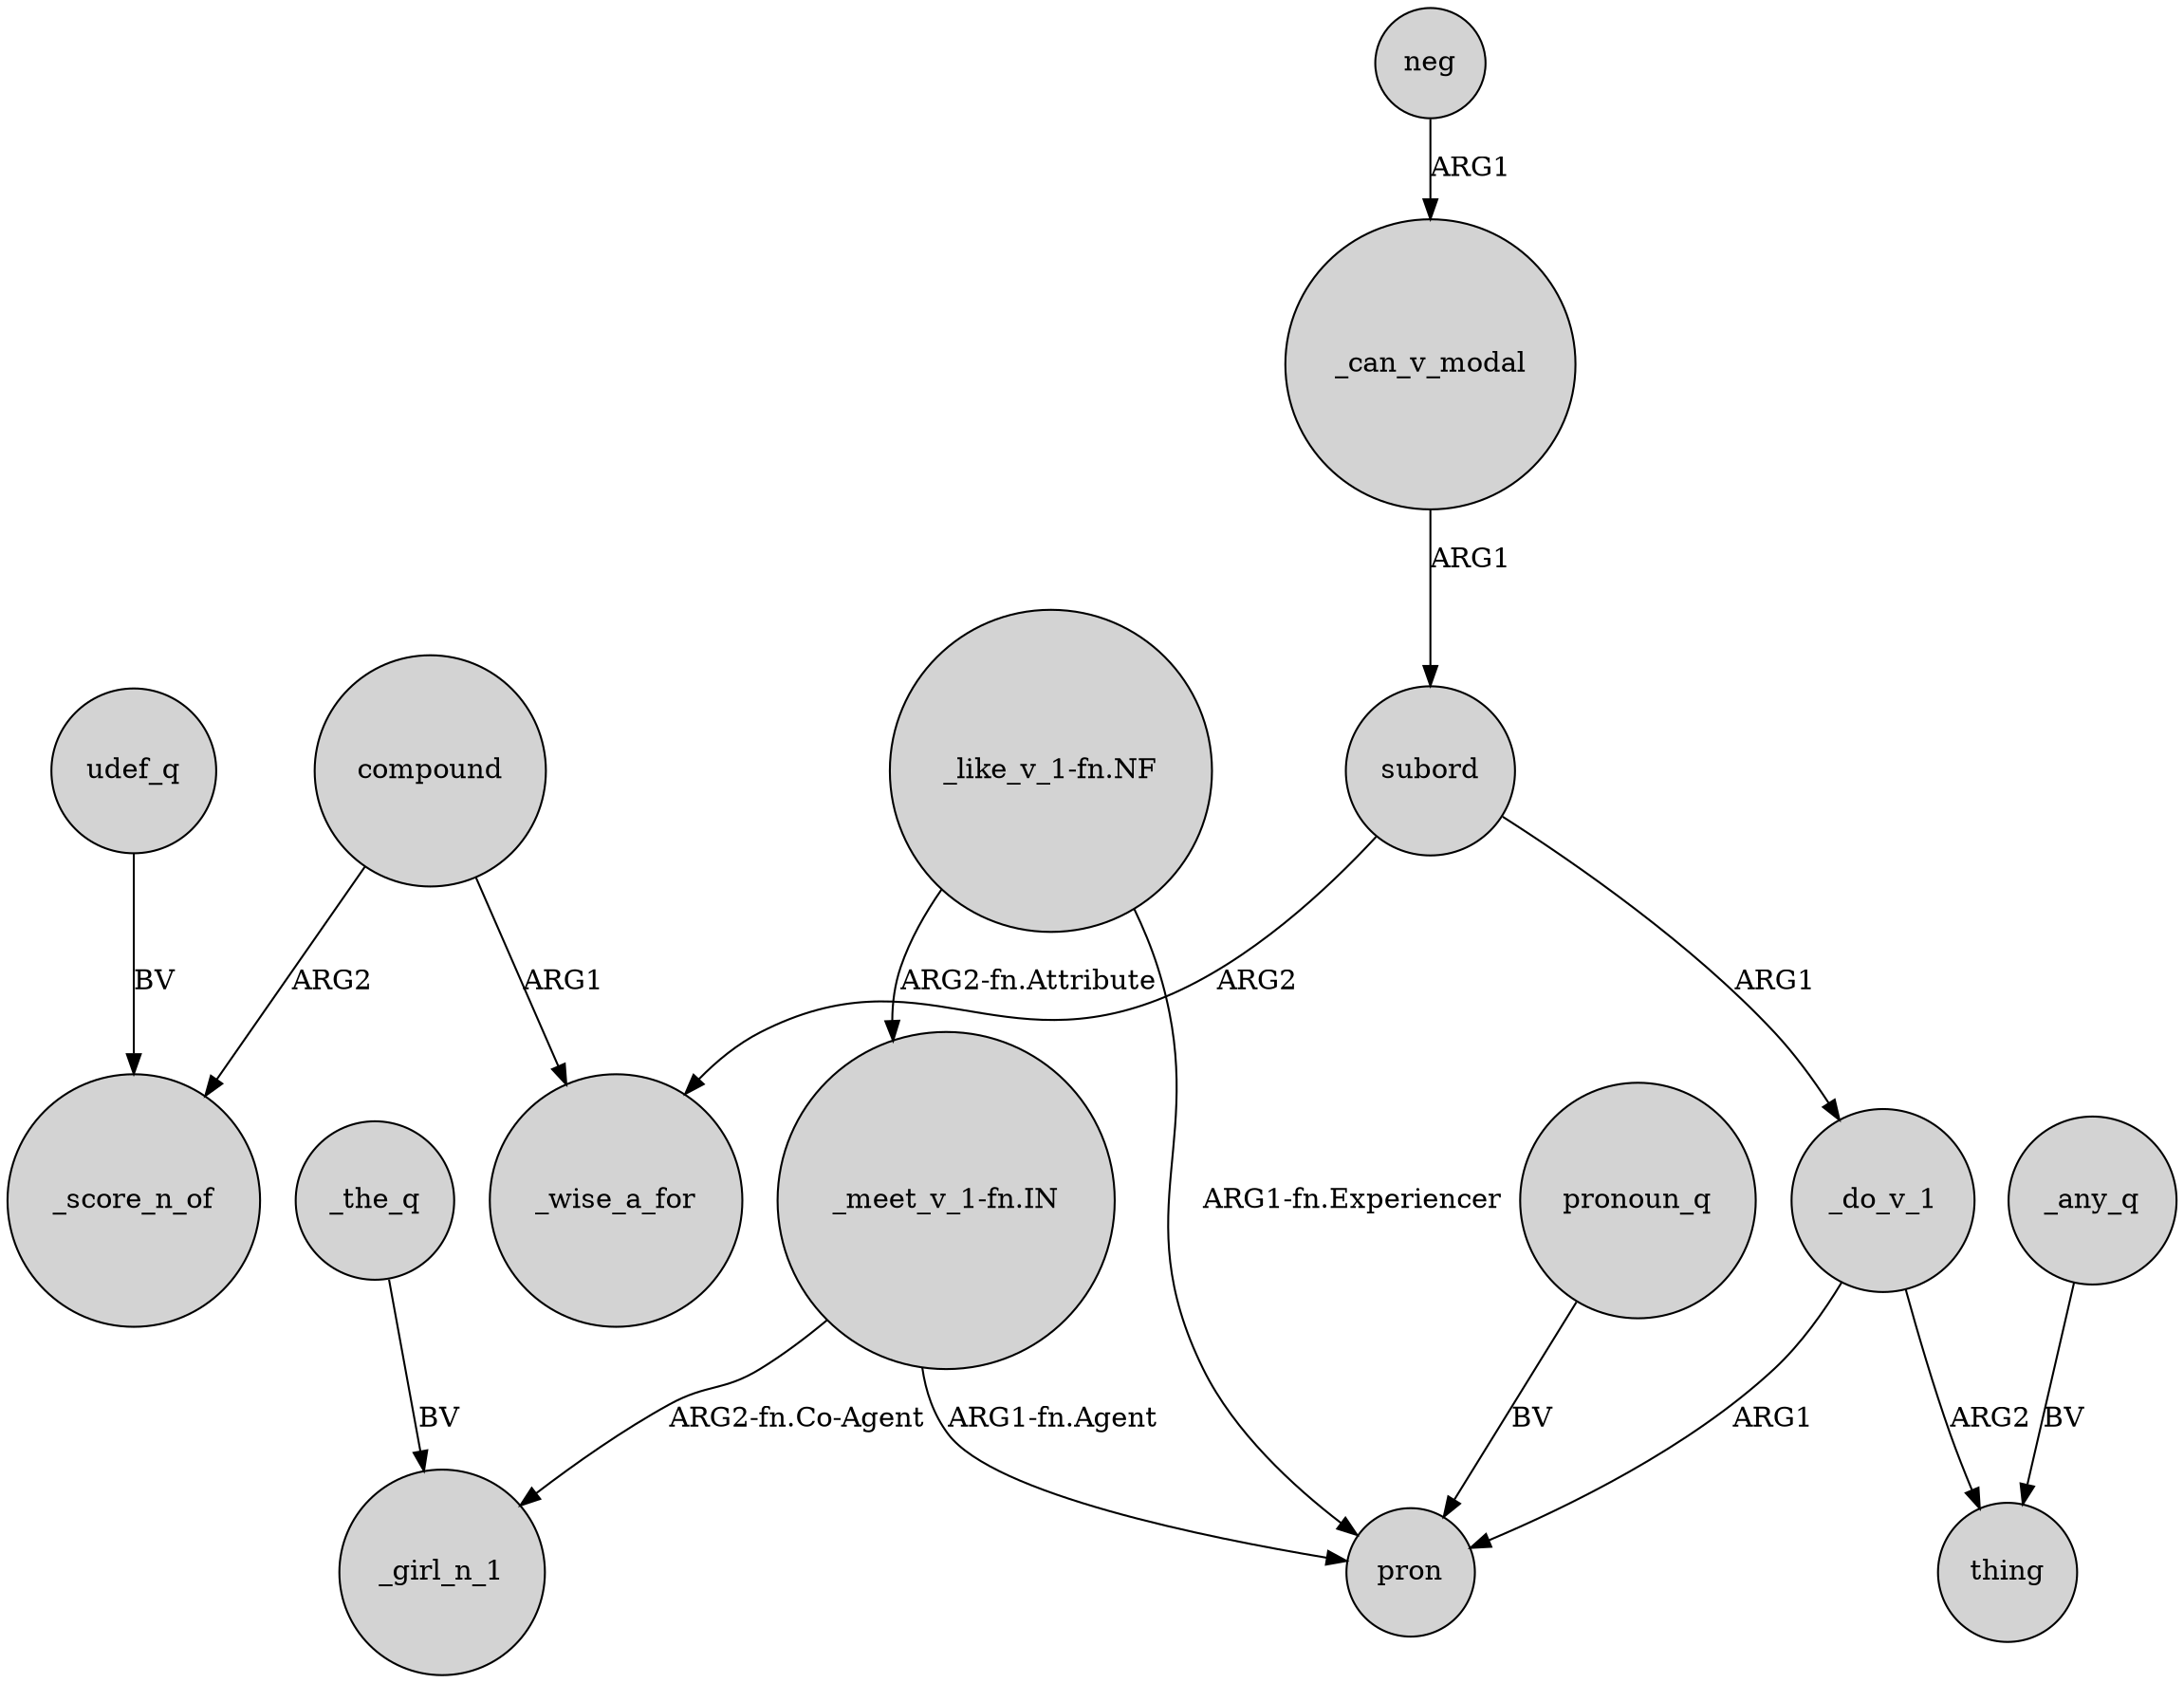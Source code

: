digraph {
	node [shape=circle style=filled]
	subord -> _wise_a_for [label=ARG2]
	_do_v_1 -> pron [label=ARG1]
	compound -> _score_n_of [label=ARG2]
	_do_v_1 -> thing [label=ARG2]
	"_meet_v_1-fn.IN" -> _girl_n_1 [label="ARG2-fn.Co-Agent"]
	compound -> _wise_a_for [label=ARG1]
	"_meet_v_1-fn.IN" -> pron [label="ARG1-fn.Agent"]
	"_like_v_1-fn.NF" -> "_meet_v_1-fn.IN" [label="ARG2-fn.Attribute"]
	subord -> _do_v_1 [label=ARG1]
	_can_v_modal -> subord [label=ARG1]
	_the_q -> _girl_n_1 [label=BV]
	"_like_v_1-fn.NF" -> pron [label="ARG1-fn.Experiencer"]
	neg -> _can_v_modal [label=ARG1]
	_any_q -> thing [label=BV]
	udef_q -> _score_n_of [label=BV]
	pronoun_q -> pron [label=BV]
}

